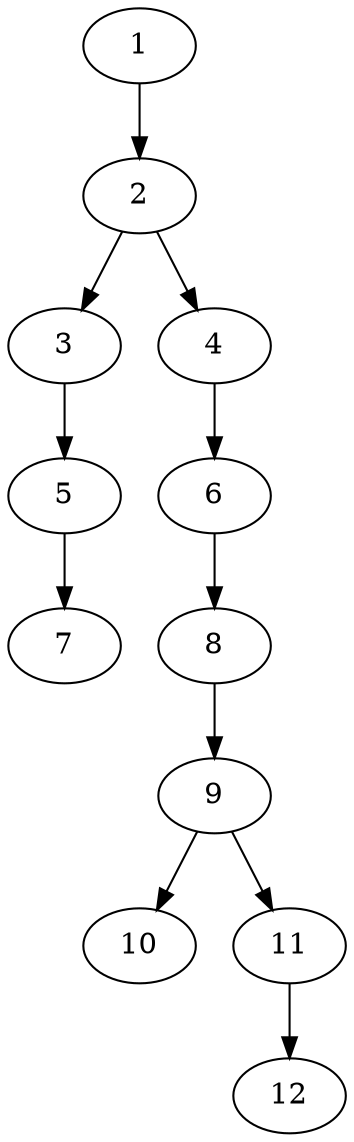 // DAG (tier=1-easy, mode=compute, n=12, ccr=0.263, fat=0.359, density=0.309, regular=0.690, jump=0.060, mindata=262144, maxdata=2097152)
// DAG automatically generated by daggen at Sun Aug 24 16:33:32 2025
// /home/ermia/Project/Environments/daggen/bin/daggen --dot --ccr 0.263 --fat 0.359 --regular 0.690 --density 0.309 --jump 0.060 --mindata 262144 --maxdata 2097152 -n 12 
digraph G {
  1 [size="3887381102368998", alpha="0.07", expect_size="1943690551184499"]
  1 -> 2 [size ="2773483520000"]
  2 [size="3170702626326669", alpha="0.02", expect_size="1585351313163334"]
  2 -> 3 [size ="7317852520448"]
  2 -> 4 [size ="7317852520448"]
  3 [size="661741772182913024", alpha="0.01", expect_size="330870886091456512"]
  3 -> 5 [size ="6075038302208"]
  4 [size="334363613077888", alpha="0.16", expect_size="167181806538944"]
  4 -> 6 [size ="34636763758592"]
  5 [size="2531827054630928384", alpha="0.05", expect_size="1265913527315464192"]
  5 -> 7 [size ="14860930777088"]
  6 [size="603713928320938", alpha="0.17", expect_size="301856964160469"]
  6 -> 8 [size ="10150215680000"]
  7 [size="15221873407219", alpha="0.15", expect_size="7610936703609"]
  8 [size="36357471281670", alpha="0.08", expect_size="18178735640835"]
  8 -> 9 [size ="3183107637248"]
  9 [size="2246526279966785536", alpha="0.19", expect_size="1123263139983392768"]
  9 -> 10 [size ="13722428899328"]
  9 -> 11 [size ="13722428899328"]
  10 [size="2267669918633689088", alpha="0.18", expect_size="1133834959316844544"]
  11 [size="263857793839287", alpha="0.11", expect_size="131928896919643"]
  11 -> 12 [size ="12506080739328"]
  12 [size="414280038427394048", alpha="0.17", expect_size="207140019213697024"]
}
